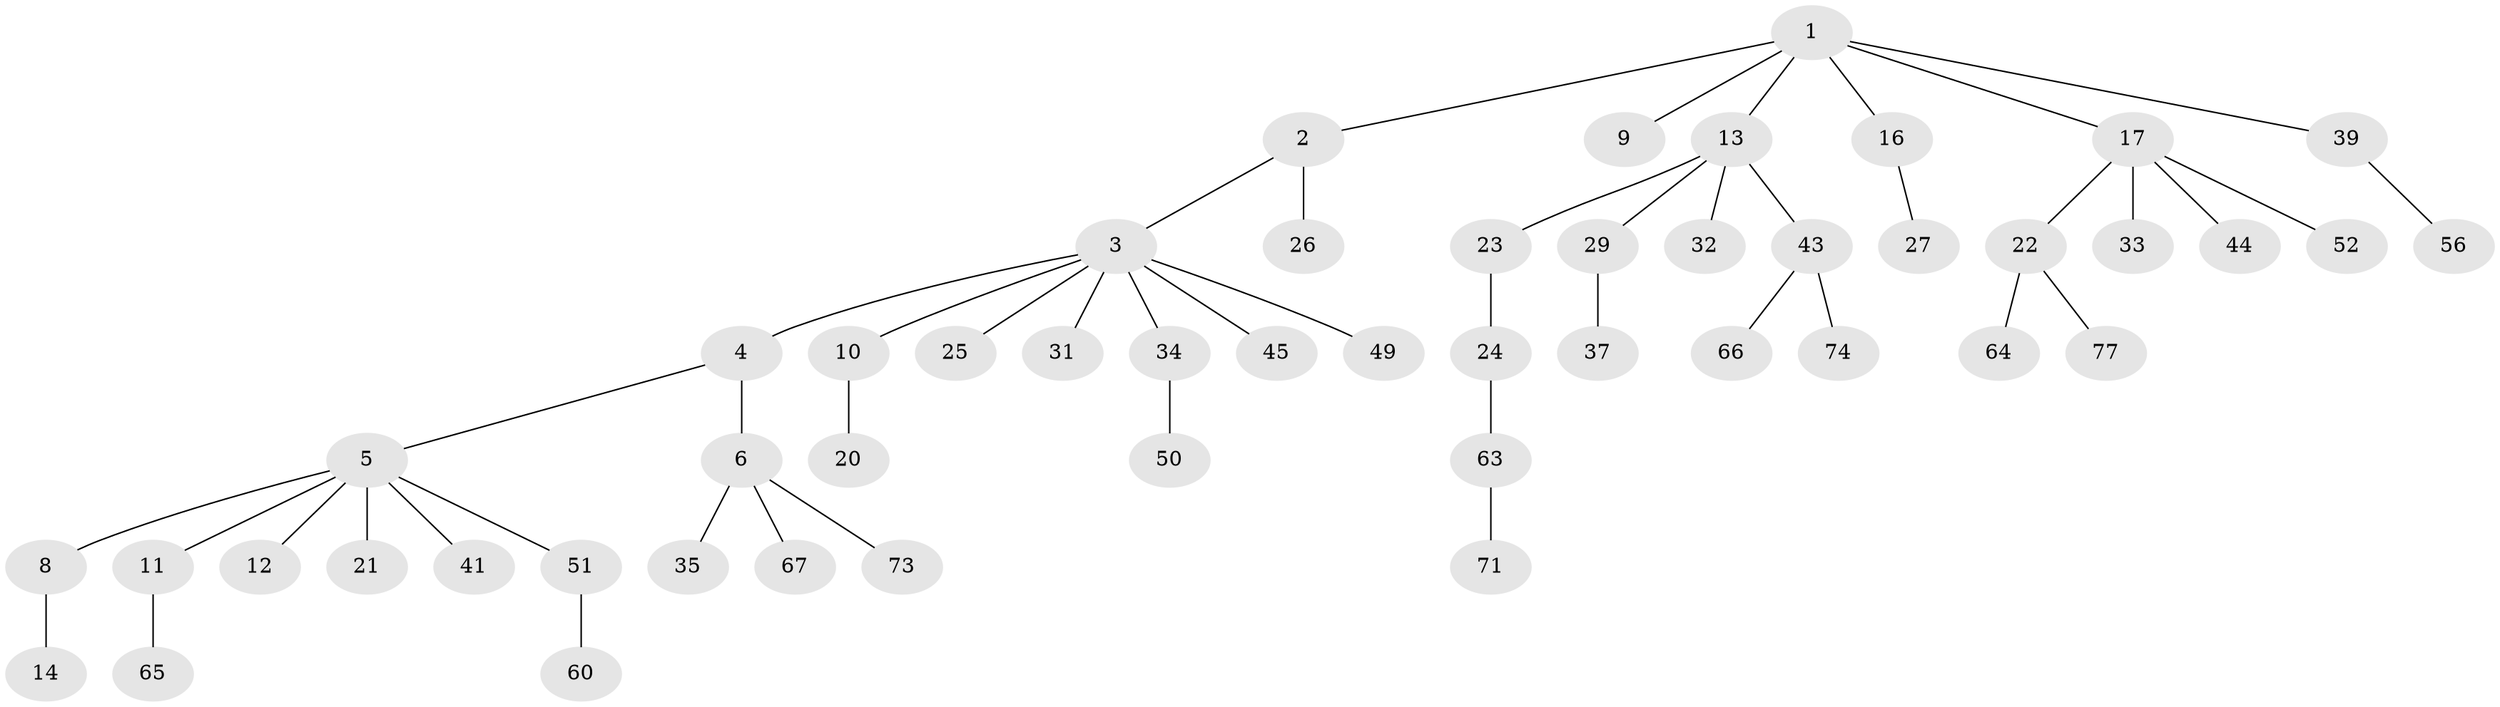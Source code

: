 // original degree distribution, {7: 0.0125, 3: 0.125, 8: 0.0125, 4: 0.025, 5: 0.0375, 2: 0.3375, 1: 0.45}
// Generated by graph-tools (version 1.1) at 2025/11/02/27/25 16:11:27]
// undirected, 50 vertices, 49 edges
graph export_dot {
graph [start="1"]
  node [color=gray90,style=filled];
  1 [super="+30"];
  2;
  3 [super="+15"];
  4 [super="+76"];
  5 [super="+7"];
  6 [super="+62"];
  8 [super="+80"];
  9 [super="+38"];
  10 [super="+61"];
  11 [super="+18"];
  12 [super="+36"];
  13;
  14;
  16;
  17 [super="+19"];
  20 [super="+55"];
  21 [super="+40"];
  22 [super="+58"];
  23;
  24 [super="+46"];
  25 [super="+48"];
  26 [super="+54"];
  27 [super="+28"];
  29 [super="+42"];
  31 [super="+57"];
  32;
  33 [super="+78"];
  34 [super="+69"];
  35;
  37;
  39 [super="+53"];
  41;
  43 [super="+72"];
  44 [super="+47"];
  45;
  49;
  50;
  51 [super="+59"];
  52;
  56;
  60 [super="+68"];
  63;
  64;
  65;
  66 [super="+79"];
  67 [super="+70"];
  71 [super="+75"];
  73;
  74;
  77;
  1 -- 2;
  1 -- 9;
  1 -- 13;
  1 -- 16;
  1 -- 17;
  1 -- 39;
  2 -- 3;
  2 -- 26;
  3 -- 4;
  3 -- 10;
  3 -- 25;
  3 -- 31;
  3 -- 34;
  3 -- 45;
  3 -- 49;
  4 -- 5;
  4 -- 6;
  5 -- 11;
  5 -- 51;
  5 -- 21;
  5 -- 8;
  5 -- 41;
  5 -- 12;
  6 -- 35;
  6 -- 73;
  6 -- 67;
  8 -- 14;
  10 -- 20;
  11 -- 65;
  13 -- 23;
  13 -- 29;
  13 -- 32;
  13 -- 43;
  16 -- 27;
  17 -- 33;
  17 -- 44;
  17 -- 52;
  17 -- 22;
  22 -- 77;
  22 -- 64;
  23 -- 24;
  24 -- 63;
  29 -- 37;
  34 -- 50;
  39 -- 56;
  43 -- 66;
  43 -- 74;
  51 -- 60;
  63 -- 71;
}
